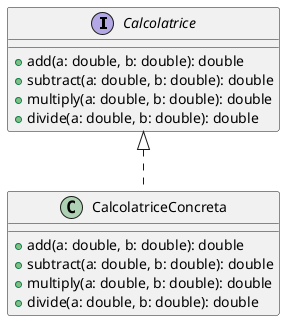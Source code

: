 @startuml
' Interfaccia Calcolatrice
interface Calcolatrice {
  + add(a: double, b: double): double
  + subtract(a: double, b: double): double
  + multiply(a: double, b: double): double
  + divide(a: double, b: double): double
}

' Classe che implementa l'interfaccia
class CalcolatriceConcreta {
  + add(a: double, b: double): double
  + subtract(a: double, b: double): double
  + multiply(a: double, b: double): double
  + divide(a: double, b: double): double
}

Calcolatrice <|.. CalcolatriceConcreta
@enduml